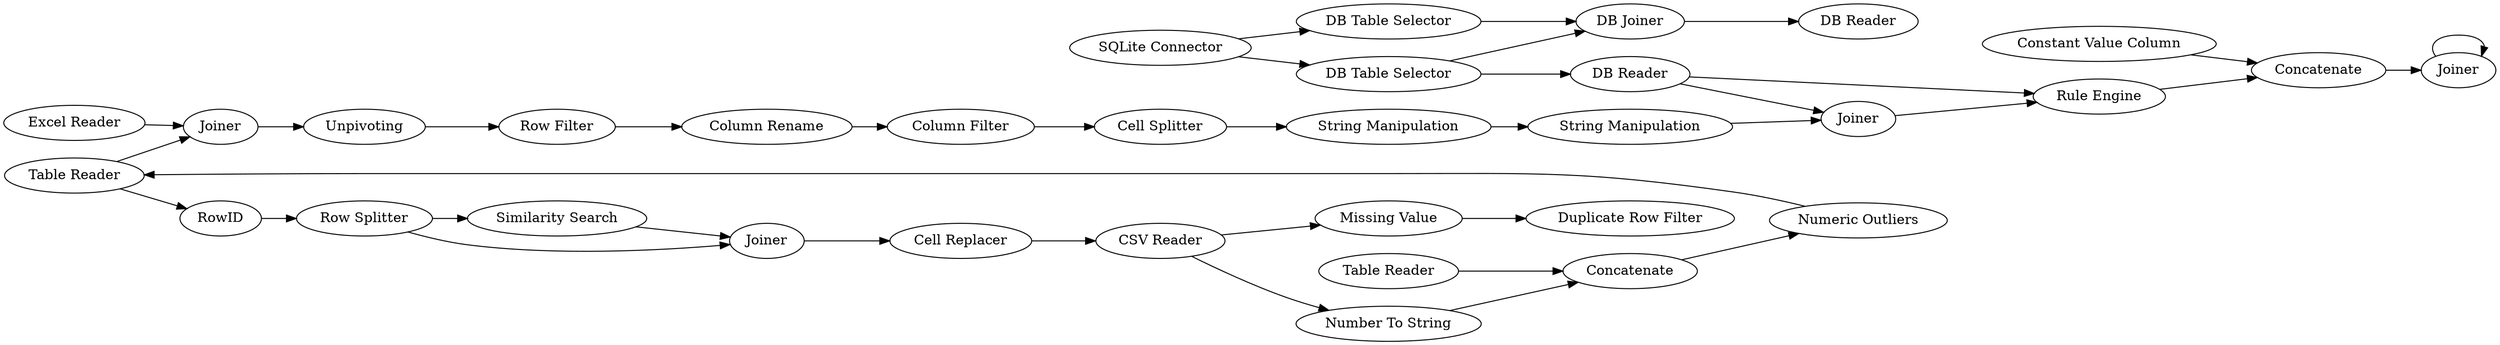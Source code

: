 digraph {
	221 -> 161
	279 -> 283
	283 -> 232
	269 -> 291
	280 -> 281
	232 -> 296
	296 -> 322
	276 -> 299
	278 -> 280
	187 -> 308
	300 -> 289
	302 -> 289
	161 -> 312
	231 -> 296
	301 -> 276
	307 -> 308
	320 -> 232
	290 -> 292
	176 -> 301
	291 -> 292
	220 -> 195
	292 -> 219
	289 -> 269
	307 -> 187
	219 -> 220
	278 -> 279
	312 -> 168
	281 -> 282
	308 -> 176
	293 -> 307
	291 -> 293
	195 -> 221
	283 -> 320
	301 -> 300
	168 -> 320
	279 -> 281
	322 -> 322
	231 [label="Constant Value Column"]
	292 [label=Joiner]
	320 [label=Joiner]
	289 [label=Concatenate]
	307 [label="Row Splitter"]
	308 [label=Joiner]
	280 [label="DB Table Selector"]
	302 [label="Table Reader"]
	322 [label=Joiner]
	269 [label="Numeric Outliers"]
	283 [label="DB Reader"]
	168 [label="String Manipulation"]
	290 [label="Excel Reader"]
	161 [label="Cell Splitter"]
	291 [label="Table Reader"]
	282 [label="DB Reader"]
	281 [label="DB Joiner"]
	299 [label="Duplicate Row Filter"]
	296 [label=Concatenate]
	293 [label=RowID]
	219 [label=Unpivoting]
	176 [label="Cell Replacer"]
	279 [label="DB Table Selector"]
	301 [label="CSV Reader"]
	195 [label="Column Rename"]
	278 [label="SQLite Connector"]
	232 [label="Rule Engine"]
	300 [label="Number To String"]
	187 [label="Similarity Search"]
	276 [label="Missing Value"]
	220 [label="Row Filter"]
	312 [label="String Manipulation"]
	221 [label="Column Filter"]
	rankdir=LR
}
